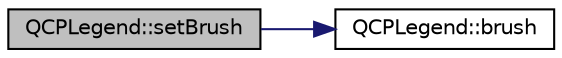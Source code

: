 digraph "QCPLegend::setBrush"
{
 // LATEX_PDF_SIZE
  edge [fontname="Helvetica",fontsize="10",labelfontname="Helvetica",labelfontsize="10"];
  node [fontname="Helvetica",fontsize="10",shape=record];
  rankdir="LR";
  Node1 [label="QCPLegend::setBrush",height=0.2,width=0.4,color="black", fillcolor="grey75", style="filled", fontcolor="black",tooltip=" "];
  Node1 -> Node2 [color="midnightblue",fontsize="10",style="solid",fontname="Helvetica"];
  Node2 [label="QCPLegend::brush",height=0.2,width=0.4,color="black", fillcolor="white", style="filled",URL="$classQCPLegend.html#aaddafd5cbe9175512311350bb3b563e6",tooltip=" "];
}
